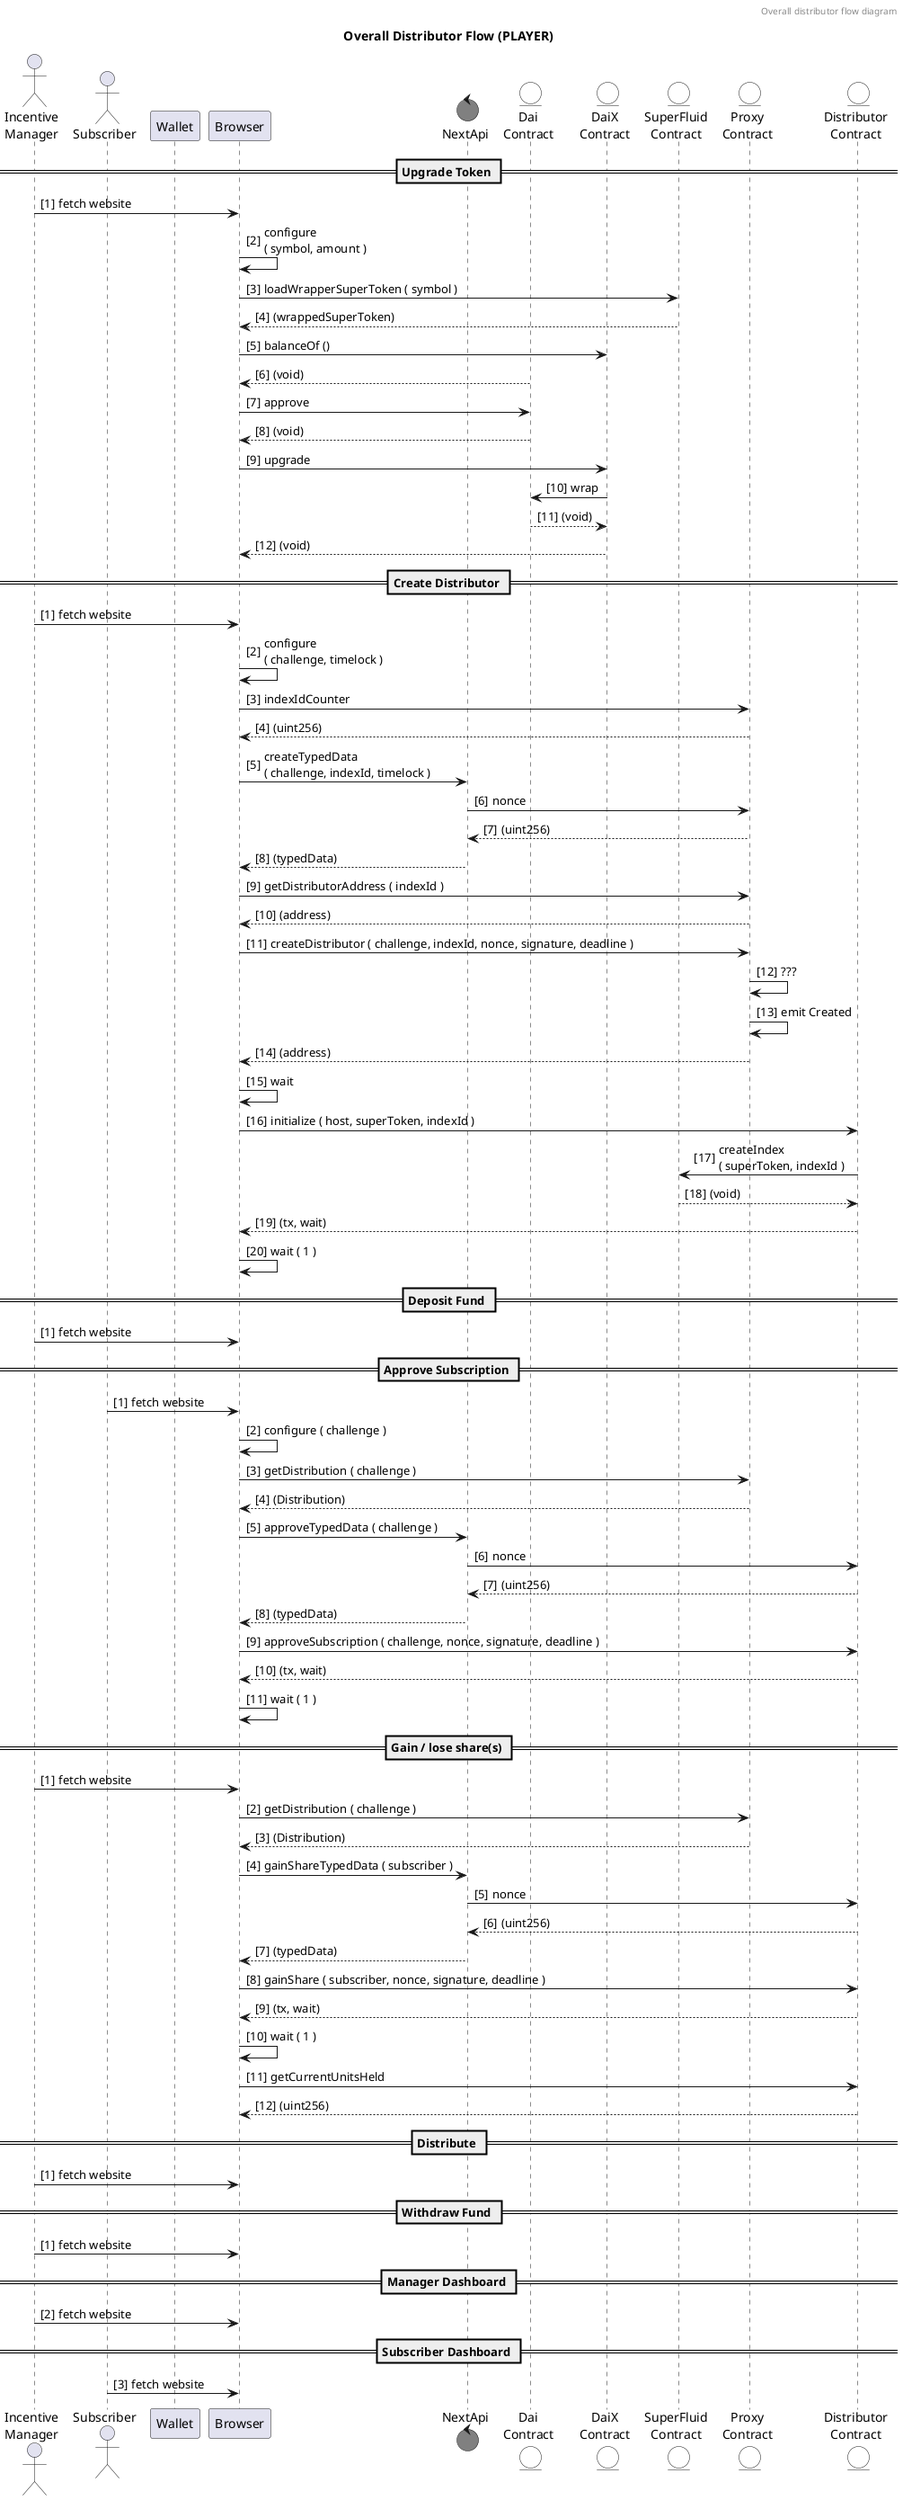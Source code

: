 @startuml
header Overall distributor flow diagram
title
Overall Distributor Flow (PLAYER)
end title

autonumber "[0]"

actor "Incentive\nManager" as MANAGER order 0
actor "Subscriber" as SUBSCRIBER order 1
participant "Wallet" as WALLET order 2
participant "Browser" as BROWSER order 3
control "NextApi" as NEXT order 5 #Gray
entity "Dai\nContract" as DAI order 6 #White
entity "DaiX\nContract" as DAIX order 7 #White
entity "SuperFluid\nContract" as SUPERFLUID order 8 #White
entity "Proxy\nContract" as PROXY order 9 #White
entity "Distributor\nContract" as DISTRIBUTOR order 10 #White

== Upgrade Token ==
MANAGER->BROWSER: fetch website
BROWSER->BROWSER: configure\n( symbol, amount )
BROWSER->SUPERFLUID: loadWrapperSuperToken ( symbol )
SUPERFLUID-->BROWSER: (wrappedSuperToken)
BROWSER->DAIX: balanceOf ()
DAI-->BROWSER: (void)
BROWSER->DAI: approve
DAI-->BROWSER: (void)
BROWSER->DAIX: upgrade
DAIX->DAI: wrap
DAI-->DAIX: (void)
DAIX-->BROWSER: (void)

autonumber "[0]"

== Create Distributor ==
MANAGER->BROWSER: fetch website
BROWSER->BROWSER: configure\n( challenge, timelock )
BROWSER->PROXY: indexIdCounter
PROXY-->BROWSER: (uint256)
BROWSER->NEXT: createTypedData\n( challenge, indexId, timelock )
NEXT->PROXY: nonce
PROXY-->NEXT: (uint256)
NEXT-->BROWSER: (typedData)
BROWSER->PROXY: getDistributorAddress ( indexId )
PROXY-->BROWSER: (address)
BROWSER->PROXY: createDistributor ( challenge, indexId, nonce, signature, deadline )
PROXY->PROXY: ???
PROXY->PROXY: emit Created
PROXY-->BROWSER: (address)
BROWSER->BROWSER: wait
BROWSER->DISTRIBUTOR: initialize ( host, superToken, indexId )
DISTRIBUTOR->SUPERFLUID: createIndex\n( superToken, indexId )
SUPERFLUID-->DISTRIBUTOR: (void)
DISTRIBUTOR-->BROWSER: (tx, wait)
BROWSER->BROWSER: wait ( 1 )

autonumber "[0]"

== Deposit Fund ==
MANAGER->BROWSER: fetch website

autonumber "[0]"

== Approve Subscription ==
SUBSCRIBER->BROWSER: fetch website
BROWSER->BROWSER: configure ( challenge )
BROWSER->PROXY: getDistribution ( challenge )
PROXY-->BROWSER: (Distribution)
BROWSER->NEXT: approveTypedData ( challenge )
NEXT->DISTRIBUTOR: nonce
DISTRIBUTOR-->NEXT: (uint256)
NEXT-->BROWSER: (typedData)
BROWSER->DISTRIBUTOR: approveSubscription ( challenge, nonce, signature, deadline )
DISTRIBUTOR-->BROWSER: (tx, wait)
BROWSER->BROWSER: wait ( 1 )

autonumber "[0]"

== Gain / lose share(s) ==
MANAGER->BROWSER: fetch website
BROWSER->PROXY: getDistribution ( challenge )
PROXY-->BROWSER: (Distribution)
BROWSER->NEXT: gainShareTypedData ( subscriber )
NEXT->DISTRIBUTOR: nonce
DISTRIBUTOR-->NEXT: (uint256)
NEXT-->BROWSER: (typedData)
BROWSER->DISTRIBUTOR: gainShare ( subscriber, nonce, signature, deadline )
DISTRIBUTOR-->BROWSER: (tx, wait)
BROWSER->BROWSER: wait ( 1 )
BROWSER->DISTRIBUTOR: getCurrentUnitsHeld
DISTRIBUTOR-->BROWSER: (uint256)

autonumber "[0]"

== Distribute ==
MANAGER->BROWSER: fetch website

autonumber "[0]"

== Withdraw Fund ==
MANAGER->BROWSER: fetch website

== Manager Dashboard ==
MANAGER->BROWSER: fetch website

== Subscriber Dashboard ==
SUBSCRIBER->BROWSER: fetch website

@enduml